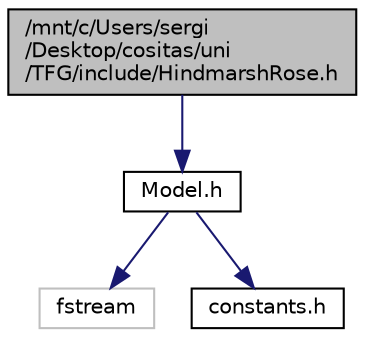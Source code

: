 digraph "/mnt/c/Users/sergi/Desktop/cositas/uni/TFG/include/HindmarshRose.h"
{
 // LATEX_PDF_SIZE
  edge [fontname="Helvetica",fontsize="10",labelfontname="Helvetica",labelfontsize="10"];
  node [fontname="Helvetica",fontsize="10",shape=record];
  Node1 [label="/mnt/c/Users/sergi\l/Desktop/cositas/uni\l/TFG/include/HindmarshRose.h",height=0.2,width=0.4,color="black", fillcolor="grey75", style="filled", fontcolor="black",tooltip="Definition file for the Hindmarsh-Rose model class."];
  Node1 -> Node2 [color="midnightblue",fontsize="10",style="solid",fontname="Helvetica"];
  Node2 [label="Model.h",height=0.2,width=0.4,color="black", fillcolor="white", style="filled",URL="$Model_8h.html",tooltip="Definition file for the model class."];
  Node2 -> Node3 [color="midnightblue",fontsize="10",style="solid",fontname="Helvetica"];
  Node3 [label="fstream",height=0.2,width=0.4,color="grey75", fillcolor="white", style="filled",tooltip=" "];
  Node2 -> Node4 [color="midnightblue",fontsize="10",style="solid",fontname="Helvetica"];
  Node4 [label="constants.h",height=0.2,width=0.4,color="black", fillcolor="white", style="filled",URL="$constants_8h.html",tooltip="Definition file for constants used in the code."];
}

